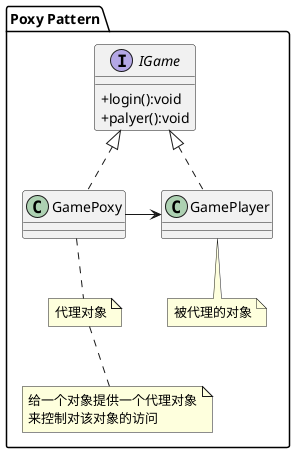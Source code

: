 @startuml
skinparam classAttributeIconSize 0
package "Poxy Pattern" {
    interface IGame {
        +login():void
        +palyer():void
    }
    class GamePlayer
    note bottom:被代理的对象
    class GamePlayer implements IGame

    class GamePoxy
    note bottom:代理对象
    note bottom:给一个对象提供一个代理对象\n来控制对该对象的访问
    class GamePoxy implements IGame

    GamePoxy -> GamePlayer
}
@enduml
